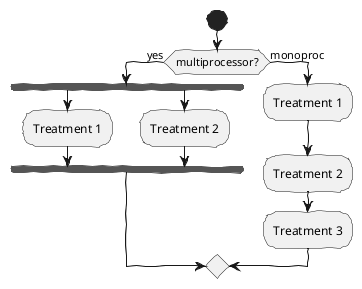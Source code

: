 @startuml
skinparam handwritten true
start
if (multiprocessor?) then (yes)
  fork
    :Treatment 1;
  fork again
    :Treatment 2;
  end fork
else (monoproc)
  :Treatment 1;
  :Treatment 2;
  :Treatment 3;  
endif
@enduml

